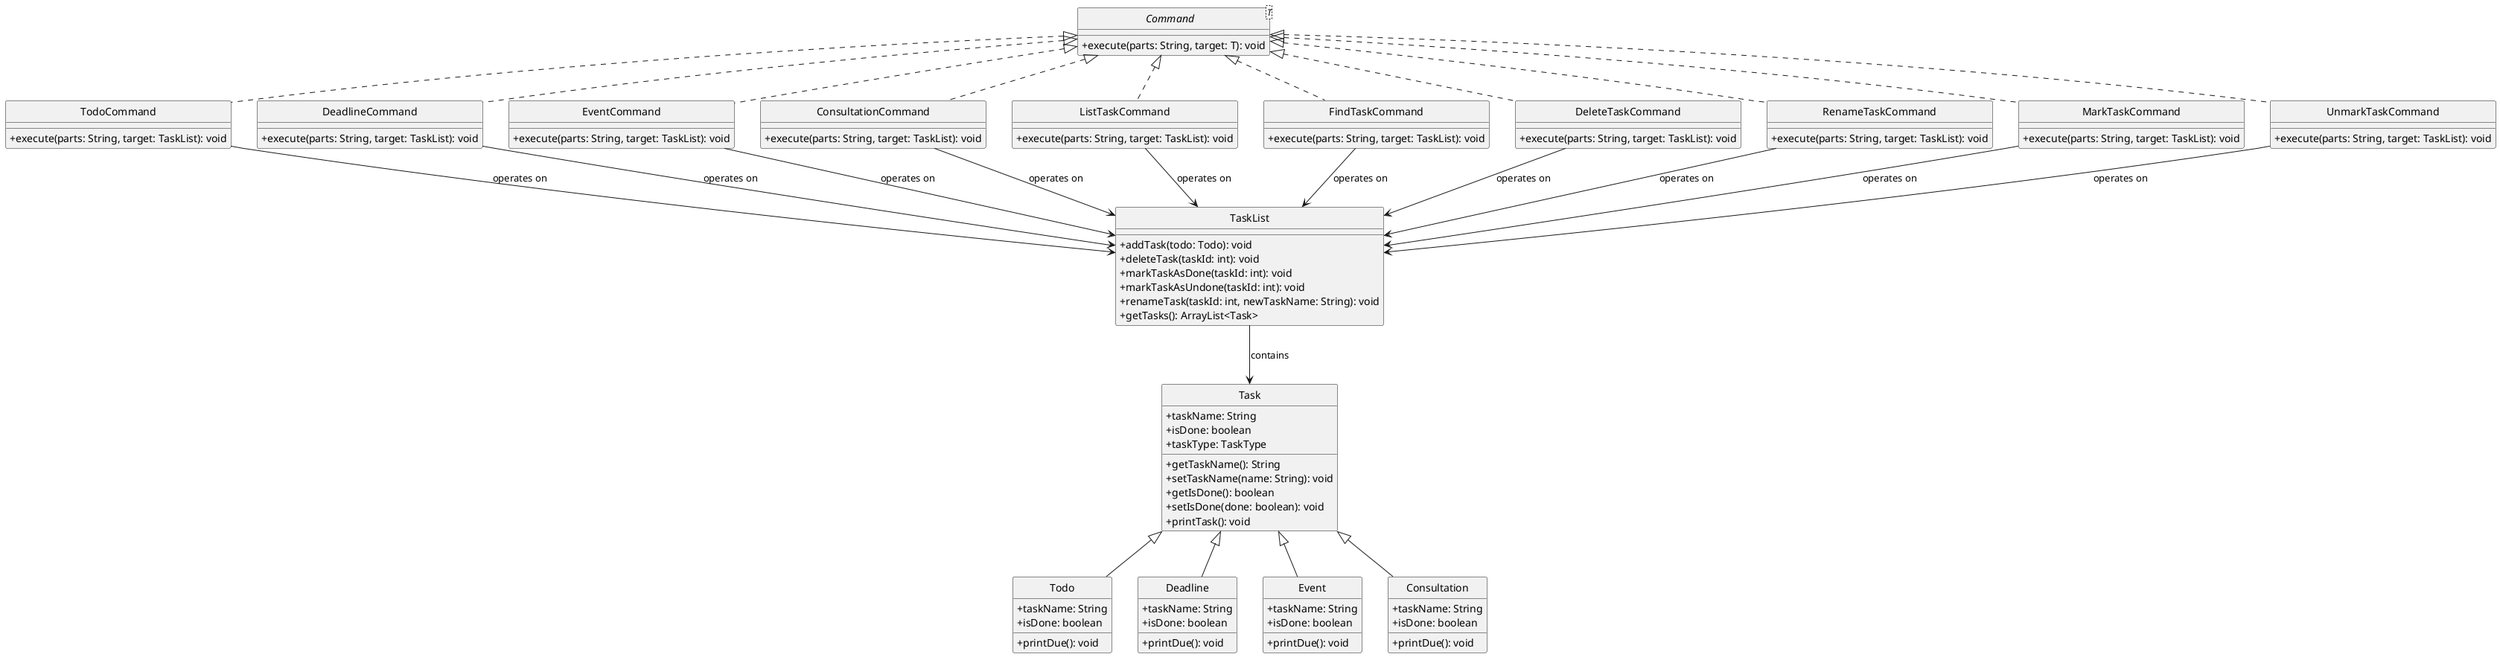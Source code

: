 @startuml

hide circle
skinparam classAttributeIconSize 0
interface Command<T> {
    + execute(parts: String, target: T): void
}

class TodoCommand {
    + execute(parts: String, target: TaskList): void
}
class DeadlineCommand {
    + execute(parts: String, target: TaskList): void
}
class EventCommand {
    + execute(parts: String, target: TaskList): void
}
class ConsultationCommand {
    + execute(parts: String, target: TaskList): void
}
class ListTaskCommand {
    + execute(parts: String, target: TaskList): void
}
class FindTaskCommand {
    + execute(parts: String, target: TaskList): void
}
class DeleteTaskCommand {
    + execute(parts: String, target: TaskList): void
}
class RenameTaskCommand {
    + execute(parts: String, target: TaskList): void
}
class MarkTaskCommand {
    + execute(parts: String, target: TaskList): void
}
class UnmarkTaskCommand {
    + execute(parts: String, target: TaskList): void
}

class TaskList {
    + addTask(todo: Todo): void
    + deleteTask(taskId: int): void
    + markTaskAsDone(taskId: int): void
    + markTaskAsUndone(taskId: int): void
    + renameTask(taskId: int, newTaskName: String): void
    + getTasks(): ArrayList<Task>
}

class Task {
    + taskName: String
    + isDone: boolean
    + taskType: TaskType
    + getTaskName(): String
    + setTaskName(name: String): void
    + getIsDone(): boolean
    + setIsDone(done: boolean): void
    + printTask(): void
}

class Todo {
    + taskName: String
    + isDone: boolean
    + printDue(): void
}
class Deadline {
    + taskName: String
    + isDone: boolean
    + printDue(): void
}
class Event {
    + taskName: String
    + isDone: boolean
    + printDue(): void
}
class Consultation {
    + taskName: String
    + isDone: boolean
    + printDue(): void
}

Command <|.. TodoCommand
Command <|.. DeadlineCommand
Command <|.. EventCommand
Command <|.. ConsultationCommand
Command <|.. ListTaskCommand
Command <|.. FindTaskCommand
Command <|.. DeleteTaskCommand
Command <|.. RenameTaskCommand
Command <|.. MarkTaskCommand
Command <|.. UnmarkTaskCommand

TodoCommand --> TaskList : operates on
DeadlineCommand --> TaskList : operates on
EventCommand --> TaskList : operates on
ConsultationCommand --> TaskList : operates on
ListTaskCommand --> TaskList : operates on
FindTaskCommand --> TaskList : operates on
DeleteTaskCommand --> TaskList : operates on
RenameTaskCommand --> TaskList : operates on
MarkTaskCommand --> TaskList : operates on
UnmarkTaskCommand --> TaskList : operates on

TaskList --> Task : contains
Task <|-- Todo
Task <|-- Deadline
Task <|-- Event
Task <|-- Consultation

@enduml
